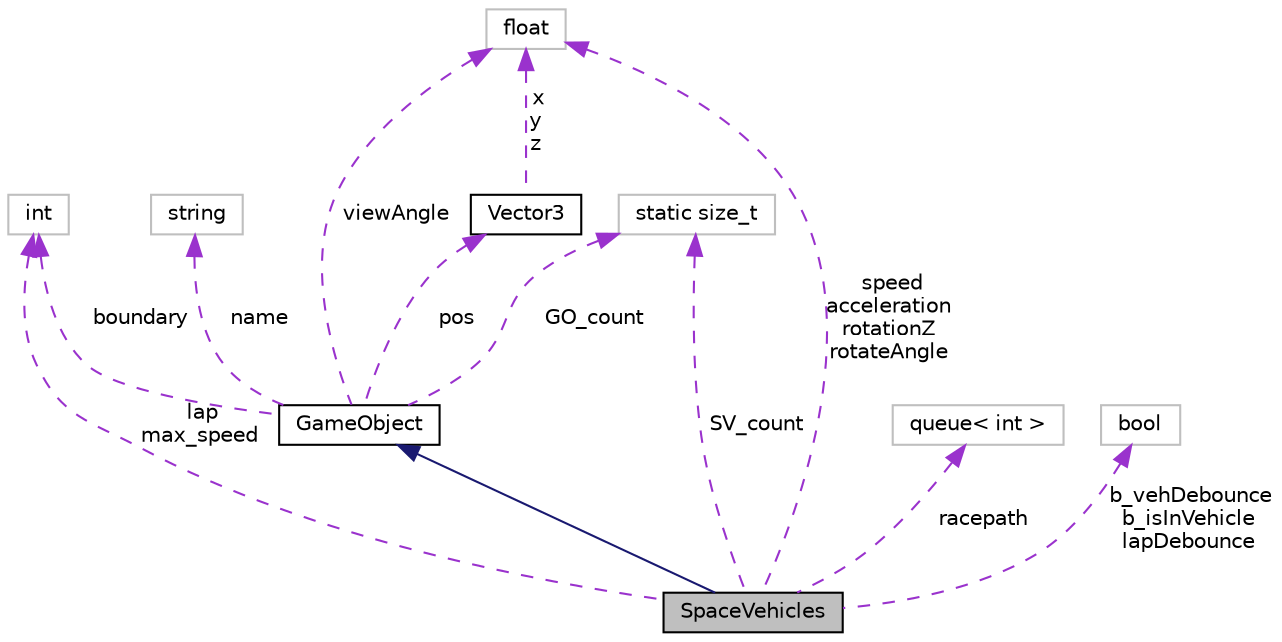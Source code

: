 digraph "SpaceVehicles"
{
  bgcolor="transparent";
  edge [fontname="Helvetica",fontsize="10",labelfontname="Helvetica",labelfontsize="10"];
  node [fontname="Helvetica",fontsize="10",shape=record];
  Node1 [label="SpaceVehicles",height=0.2,width=0.4,color="black", fillcolor="grey75", style="filled", fontcolor="black"];
  Node2 -> Node1 [dir="back",color="midnightblue",fontsize="10",style="solid",fontname="Helvetica"];
  Node2 [label="GameObject",height=0.2,width=0.4,color="black",URL="$classGameObject.html",tooltip="Class for GameObject /*. "];
  Node3 -> Node2 [dir="back",color="darkorchid3",fontsize="10",style="dashed",label=" viewAngle" ,fontname="Helvetica"];
  Node3 [label="float",height=0.2,width=0.4,color="grey75"];
  Node4 -> Node2 [dir="back",color="darkorchid3",fontsize="10",style="dashed",label=" pos" ,fontname="Helvetica"];
  Node4 [label="Vector3",height=0.2,width=0.4,color="black",URL="$structVector3.html",tooltip="Defines a 3D vector and its methods. "];
  Node3 -> Node4 [dir="back",color="darkorchid3",fontsize="10",style="dashed",label=" x\ny\nz" ,fontname="Helvetica"];
  Node5 -> Node2 [dir="back",color="darkorchid3",fontsize="10",style="dashed",label=" boundary" ,fontname="Helvetica"];
  Node5 [label="int",height=0.2,width=0.4,color="grey75"];
  Node6 -> Node2 [dir="back",color="darkorchid3",fontsize="10",style="dashed",label=" name" ,fontname="Helvetica"];
  Node6 [label="string",height=0.2,width=0.4,color="grey75"];
  Node7 -> Node2 [dir="back",color="darkorchid3",fontsize="10",style="dashed",label=" GO_count" ,fontname="Helvetica"];
  Node7 [label="static size_t",height=0.2,width=0.4,color="grey75"];
  Node3 -> Node1 [dir="back",color="darkorchid3",fontsize="10",style="dashed",label=" speed\nacceleration\nrotationZ\nrotateAngle" ,fontname="Helvetica"];
  Node8 -> Node1 [dir="back",color="darkorchid3",fontsize="10",style="dashed",label=" racepath" ,fontname="Helvetica"];
  Node8 [label="queue\< int \>",height=0.2,width=0.4,color="grey75"];
  Node5 -> Node1 [dir="back",color="darkorchid3",fontsize="10",style="dashed",label=" lap\nmax_speed" ,fontname="Helvetica"];
  Node9 -> Node1 [dir="back",color="darkorchid3",fontsize="10",style="dashed",label=" b_vehDebounce\nb_isInVehicle\nlapDebounce" ,fontname="Helvetica"];
  Node9 [label="bool",height=0.2,width=0.4,color="grey75"];
  Node7 -> Node1 [dir="back",color="darkorchid3",fontsize="10",style="dashed",label=" SV_count" ,fontname="Helvetica"];
}
